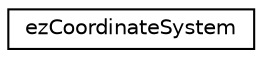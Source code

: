 digraph "Graphical Class Hierarchy"
{
 // LATEX_PDF_SIZE
  edge [fontname="Helvetica",fontsize="10",labelfontname="Helvetica",labelfontsize="10"];
  node [fontname="Helvetica",fontsize="10",shape=record];
  rankdir="LR";
  Node0 [label="ezCoordinateSystem",height=0.2,width=0.4,color="black", fillcolor="white", style="filled",URL="$da/ddf/structez_coordinate_system.htm",tooltip=" "];
}
